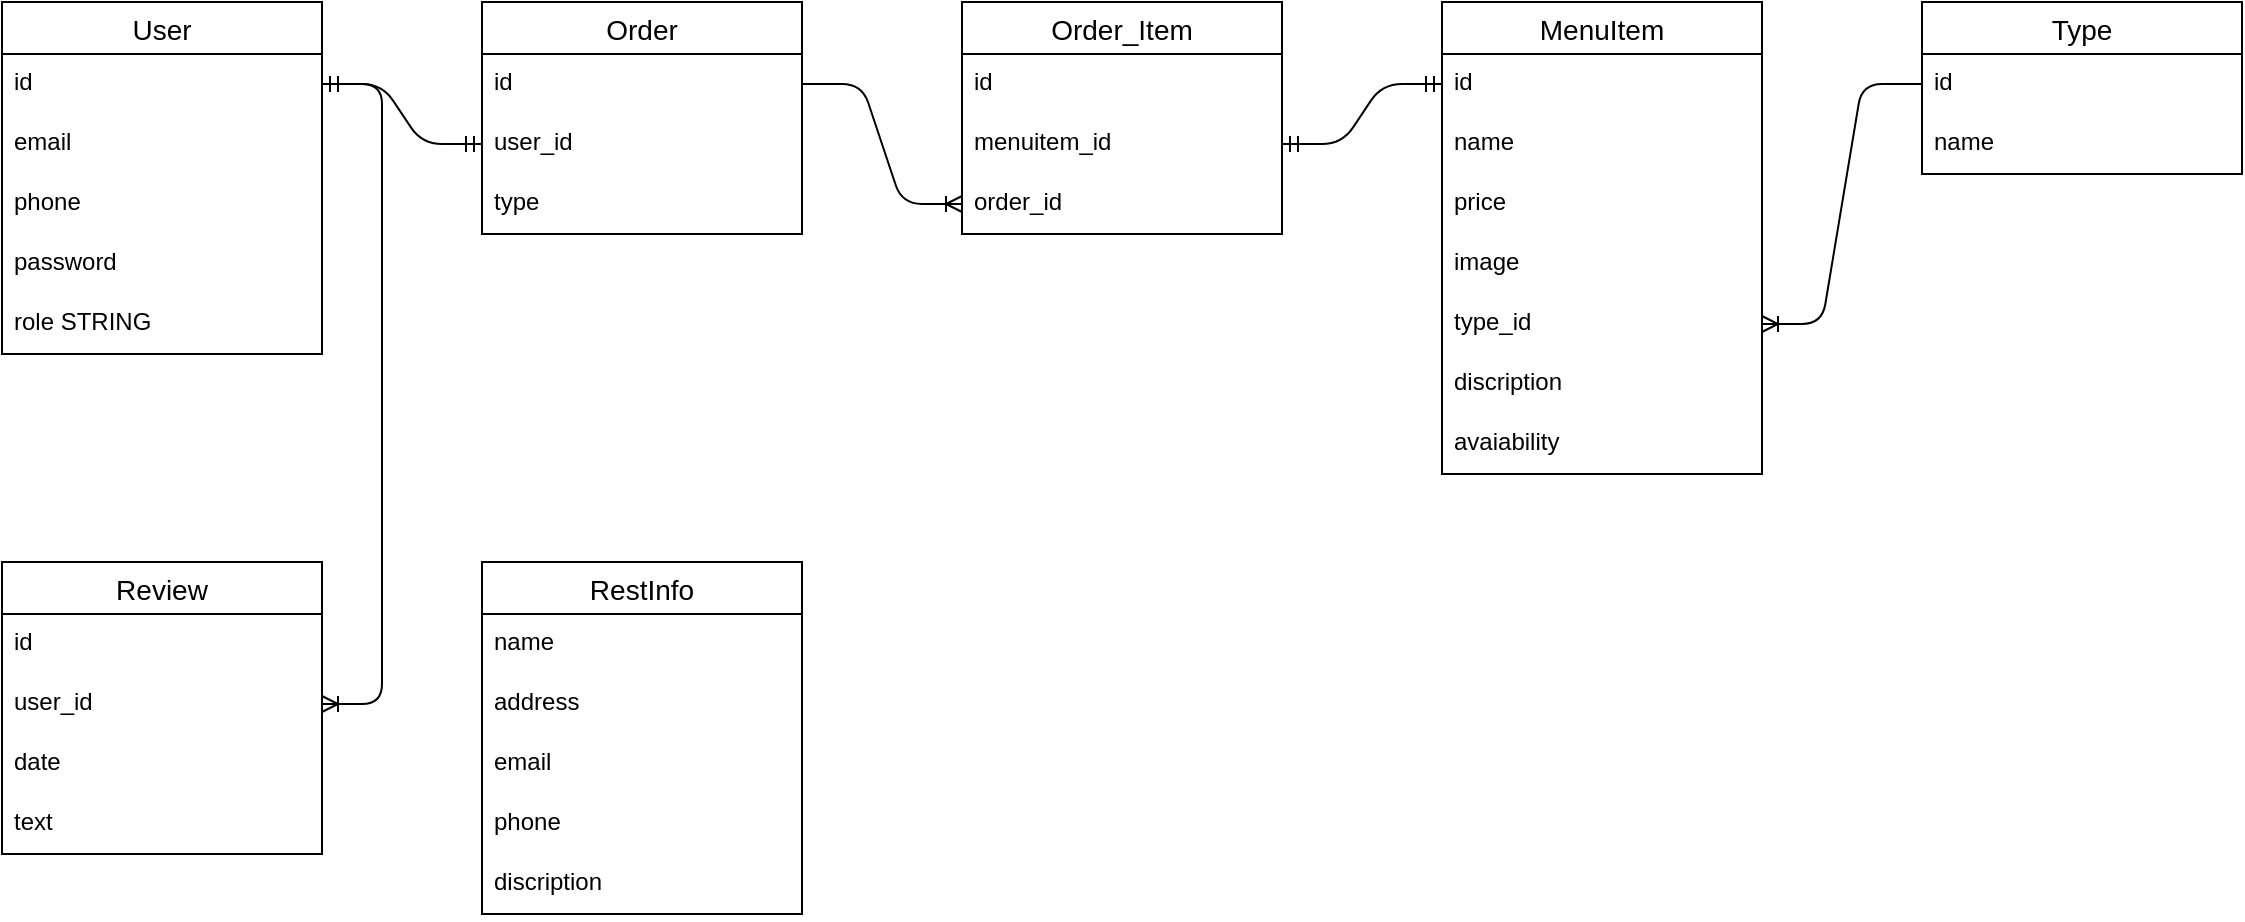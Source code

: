 <mxfile version="24.8.6">
  <diagram name="Страница — 1" id="NRtVFntnfEa564cysrU0">
    <mxGraphModel dx="1666" dy="783" grid="1" gridSize="10" guides="1" tooltips="1" connect="1" arrows="1" fold="1" page="1" pageScale="1" pageWidth="827" pageHeight="1169" math="0" shadow="0">
      <root>
        <mxCell id="0" />
        <mxCell id="1" parent="0" />
        <mxCell id="ebhlyO-fXrHd8MCKbN4H-1" value="User" style="swimlane;fontStyle=0;childLayout=stackLayout;horizontal=1;startSize=26;horizontalStack=0;resizeParent=1;resizeParentMax=0;resizeLast=0;collapsible=1;marginBottom=0;align=center;fontSize=14;" parent="1" vertex="1">
          <mxGeometry x="40" y="40" width="160" height="176" as="geometry" />
        </mxCell>
        <mxCell id="ebhlyO-fXrHd8MCKbN4H-2" value="id" style="text;strokeColor=none;fillColor=none;spacingLeft=4;spacingRight=4;overflow=hidden;rotatable=0;points=[[0,0.5],[1,0.5]];portConstraint=eastwest;fontSize=12;" parent="ebhlyO-fXrHd8MCKbN4H-1" vertex="1">
          <mxGeometry y="26" width="160" height="30" as="geometry" />
        </mxCell>
        <mxCell id="ebhlyO-fXrHd8MCKbN4H-3" value="email" style="text;strokeColor=none;fillColor=none;spacingLeft=4;spacingRight=4;overflow=hidden;rotatable=0;points=[[0,0.5],[1,0.5]];portConstraint=eastwest;fontSize=12;" parent="ebhlyO-fXrHd8MCKbN4H-1" vertex="1">
          <mxGeometry y="56" width="160" height="30" as="geometry" />
        </mxCell>
        <mxCell id="ebhlyO-fXrHd8MCKbN4H-56" value="phone" style="text;strokeColor=none;fillColor=none;spacingLeft=4;spacingRight=4;overflow=hidden;rotatable=0;points=[[0,0.5],[1,0.5]];portConstraint=eastwest;fontSize=12;" parent="ebhlyO-fXrHd8MCKbN4H-1" vertex="1">
          <mxGeometry y="86" width="160" height="30" as="geometry" />
        </mxCell>
        <mxCell id="ebhlyO-fXrHd8MCKbN4H-4" value="password" style="text;strokeColor=none;fillColor=none;spacingLeft=4;spacingRight=4;overflow=hidden;rotatable=0;points=[[0,0.5],[1,0.5]];portConstraint=eastwest;fontSize=12;" parent="ebhlyO-fXrHd8MCKbN4H-1" vertex="1">
          <mxGeometry y="116" width="160" height="30" as="geometry" />
        </mxCell>
        <mxCell id="ebhlyO-fXrHd8MCKbN4H-5" value="role STRING" style="text;strokeColor=none;fillColor=none;spacingLeft=4;spacingRight=4;overflow=hidden;rotatable=0;points=[[0,0.5],[1,0.5]];portConstraint=eastwest;fontSize=12;" parent="ebhlyO-fXrHd8MCKbN4H-1" vertex="1">
          <mxGeometry y="146" width="160" height="30" as="geometry" />
        </mxCell>
        <mxCell id="ebhlyO-fXrHd8MCKbN4H-6" value="Order" style="swimlane;fontStyle=0;childLayout=stackLayout;horizontal=1;startSize=26;horizontalStack=0;resizeParent=1;resizeParentMax=0;resizeLast=0;collapsible=1;marginBottom=0;align=center;fontSize=14;" parent="1" vertex="1">
          <mxGeometry x="280" y="40" width="160" height="116" as="geometry" />
        </mxCell>
        <mxCell id="ebhlyO-fXrHd8MCKbN4H-7" value="id" style="text;strokeColor=none;fillColor=none;spacingLeft=4;spacingRight=4;overflow=hidden;rotatable=0;points=[[0,0.5],[1,0.5]];portConstraint=eastwest;fontSize=12;" parent="ebhlyO-fXrHd8MCKbN4H-6" vertex="1">
          <mxGeometry y="26" width="160" height="30" as="geometry" />
        </mxCell>
        <mxCell id="ebhlyO-fXrHd8MCKbN4H-8" value="user_id" style="text;strokeColor=none;fillColor=none;spacingLeft=4;spacingRight=4;overflow=hidden;rotatable=0;points=[[0,0.5],[1,0.5]];portConstraint=eastwest;fontSize=12;" parent="ebhlyO-fXrHd8MCKbN4H-6" vertex="1">
          <mxGeometry y="56" width="160" height="30" as="geometry" />
        </mxCell>
        <mxCell id="ebhlyO-fXrHd8MCKbN4H-46" value="type" style="text;strokeColor=none;fillColor=none;spacingLeft=4;spacingRight=4;overflow=hidden;rotatable=0;points=[[0,0.5],[1,0.5]];portConstraint=eastwest;fontSize=12;" parent="ebhlyO-fXrHd8MCKbN4H-6" vertex="1">
          <mxGeometry y="86" width="160" height="30" as="geometry" />
        </mxCell>
        <mxCell id="ebhlyO-fXrHd8MCKbN4H-9" value="" style="edgeStyle=entityRelationEdgeStyle;fontSize=12;html=1;endArrow=ERmandOne;startArrow=ERmandOne;entryX=0;entryY=0.5;entryDx=0;entryDy=0;" parent="1" source="ebhlyO-fXrHd8MCKbN4H-2" target="ebhlyO-fXrHd8MCKbN4H-8" edge="1">
          <mxGeometry width="100" height="100" relative="1" as="geometry">
            <mxPoint x="350" y="410" as="sourcePoint" />
            <mxPoint x="450" y="310" as="targetPoint" />
          </mxGeometry>
        </mxCell>
        <mxCell id="ebhlyO-fXrHd8MCKbN4H-10" value="MenuItem" style="swimlane;fontStyle=0;childLayout=stackLayout;horizontal=1;startSize=26;horizontalStack=0;resizeParent=1;resizeParentMax=0;resizeLast=0;collapsible=1;marginBottom=0;align=center;fontSize=14;" parent="1" vertex="1">
          <mxGeometry x="760" y="40" width="160" height="236" as="geometry">
            <mxRectangle x="880" y="140" width="75" height="29" as="alternateBounds" />
          </mxGeometry>
        </mxCell>
        <mxCell id="ebhlyO-fXrHd8MCKbN4H-11" value="id" style="text;strokeColor=none;fillColor=none;spacingLeft=4;spacingRight=4;overflow=hidden;rotatable=0;points=[[0,0.5],[1,0.5]];portConstraint=eastwest;fontSize=12;" parent="ebhlyO-fXrHd8MCKbN4H-10" vertex="1">
          <mxGeometry y="26" width="160" height="30" as="geometry" />
        </mxCell>
        <mxCell id="ebhlyO-fXrHd8MCKbN4H-12" value="name" style="text;strokeColor=none;fillColor=none;spacingLeft=4;spacingRight=4;overflow=hidden;rotatable=0;points=[[0,0.5],[1,0.5]];portConstraint=eastwest;fontSize=12;" parent="ebhlyO-fXrHd8MCKbN4H-10" vertex="1">
          <mxGeometry y="56" width="160" height="30" as="geometry" />
        </mxCell>
        <mxCell id="ebhlyO-fXrHd8MCKbN4H-13" value="price" style="text;strokeColor=none;fillColor=none;spacingLeft=4;spacingRight=4;overflow=hidden;rotatable=0;points=[[0,0.5],[1,0.5]];portConstraint=eastwest;fontSize=12;" parent="ebhlyO-fXrHd8MCKbN4H-10" vertex="1">
          <mxGeometry y="86" width="160" height="30" as="geometry" />
        </mxCell>
        <mxCell id="ebhlyO-fXrHd8MCKbN4H-15" value="image" style="text;strokeColor=none;fillColor=none;spacingLeft=4;spacingRight=4;overflow=hidden;rotatable=0;points=[[0,0.5],[1,0.5]];portConstraint=eastwest;fontSize=12;" parent="ebhlyO-fXrHd8MCKbN4H-10" vertex="1">
          <mxGeometry y="116" width="160" height="30" as="geometry" />
        </mxCell>
        <mxCell id="ebhlyO-fXrHd8MCKbN4H-16" value="type_id" style="text;strokeColor=none;fillColor=none;spacingLeft=4;spacingRight=4;overflow=hidden;rotatable=0;points=[[0,0.5],[1,0.5]];portConstraint=eastwest;fontSize=12;" parent="ebhlyO-fXrHd8MCKbN4H-10" vertex="1">
          <mxGeometry y="146" width="160" height="30" as="geometry" />
        </mxCell>
        <mxCell id="ebhlyO-fXrHd8MCKbN4H-17" value="discription&#xa;" style="text;strokeColor=none;fillColor=none;spacingLeft=4;spacingRight=4;overflow=hidden;rotatable=0;points=[[0,0.5],[1,0.5]];portConstraint=eastwest;fontSize=12;" parent="ebhlyO-fXrHd8MCKbN4H-10" vertex="1">
          <mxGeometry y="176" width="160" height="30" as="geometry" />
        </mxCell>
        <mxCell id="Zo_8NfyJXpr970Nr71Y2-1" value="avaiability" style="text;strokeColor=none;fillColor=none;spacingLeft=4;spacingRight=4;overflow=hidden;rotatable=0;points=[[0,0.5],[1,0.5]];portConstraint=eastwest;fontSize=12;" vertex="1" parent="ebhlyO-fXrHd8MCKbN4H-10">
          <mxGeometry y="206" width="160" height="30" as="geometry" />
        </mxCell>
        <mxCell id="ebhlyO-fXrHd8MCKbN4H-18" value="Type" style="swimlane;fontStyle=0;childLayout=stackLayout;horizontal=1;startSize=26;horizontalStack=0;resizeParent=1;resizeParentMax=0;resizeLast=0;collapsible=1;marginBottom=0;align=center;fontSize=14;" parent="1" vertex="1">
          <mxGeometry x="1000" y="40" width="160" height="86" as="geometry" />
        </mxCell>
        <mxCell id="ebhlyO-fXrHd8MCKbN4H-19" value="id" style="text;strokeColor=none;fillColor=none;spacingLeft=4;spacingRight=4;overflow=hidden;rotatable=0;points=[[0,0.5],[1,0.5]];portConstraint=eastwest;fontSize=12;" parent="ebhlyO-fXrHd8MCKbN4H-18" vertex="1">
          <mxGeometry y="26" width="160" height="30" as="geometry" />
        </mxCell>
        <mxCell id="ebhlyO-fXrHd8MCKbN4H-20" value="name" style="text;strokeColor=none;fillColor=none;spacingLeft=4;spacingRight=4;overflow=hidden;rotatable=0;points=[[0,0.5],[1,0.5]];portConstraint=eastwest;fontSize=12;" parent="ebhlyO-fXrHd8MCKbN4H-18" vertex="1">
          <mxGeometry y="56" width="160" height="30" as="geometry" />
        </mxCell>
        <mxCell id="ebhlyO-fXrHd8MCKbN4H-24" value="" style="edgeStyle=entityRelationEdgeStyle;fontSize=12;html=1;endArrow=ERoneToMany;exitX=0;exitY=0.5;exitDx=0;exitDy=0;entryX=1;entryY=0.5;entryDx=0;entryDy=0;" parent="1" source="ebhlyO-fXrHd8MCKbN4H-19" target="ebhlyO-fXrHd8MCKbN4H-16" edge="1">
          <mxGeometry width="100" height="100" relative="1" as="geometry">
            <mxPoint x="1250" y="390" as="sourcePoint" />
            <mxPoint x="900" y="421" as="targetPoint" />
          </mxGeometry>
        </mxCell>
        <mxCell id="ebhlyO-fXrHd8MCKbN4H-33" value="Order_Item" style="swimlane;fontStyle=0;childLayout=stackLayout;horizontal=1;startSize=26;horizontalStack=0;resizeParent=1;resizeParentMax=0;resizeLast=0;collapsible=1;marginBottom=0;align=center;fontSize=14;" parent="1" vertex="1">
          <mxGeometry x="520" y="40" width="160" height="116" as="geometry" />
        </mxCell>
        <mxCell id="ebhlyO-fXrHd8MCKbN4H-34" value="id" style="text;strokeColor=none;fillColor=none;spacingLeft=4;spacingRight=4;overflow=hidden;rotatable=0;points=[[0,0.5],[1,0.5]];portConstraint=eastwest;fontSize=12;" parent="ebhlyO-fXrHd8MCKbN4H-33" vertex="1">
          <mxGeometry y="26" width="160" height="30" as="geometry" />
        </mxCell>
        <mxCell id="ebhlyO-fXrHd8MCKbN4H-35" value="menuitem_id" style="text;strokeColor=none;fillColor=none;spacingLeft=4;spacingRight=4;overflow=hidden;rotatable=0;points=[[0,0.5],[1,0.5]];portConstraint=eastwest;fontSize=12;" parent="ebhlyO-fXrHd8MCKbN4H-33" vertex="1">
          <mxGeometry y="56" width="160" height="30" as="geometry" />
        </mxCell>
        <mxCell id="ebhlyO-fXrHd8MCKbN4H-36" value="order_id" style="text;strokeColor=none;fillColor=none;spacingLeft=4;spacingRight=4;overflow=hidden;rotatable=0;points=[[0,0.5],[1,0.5]];portConstraint=eastwest;fontSize=12;" parent="ebhlyO-fXrHd8MCKbN4H-33" vertex="1">
          <mxGeometry y="86" width="160" height="30" as="geometry" />
        </mxCell>
        <mxCell id="ebhlyO-fXrHd8MCKbN4H-37" value="" style="edgeStyle=entityRelationEdgeStyle;fontSize=12;html=1;endArrow=ERoneToMany;exitX=1;exitY=0.5;exitDx=0;exitDy=0;entryX=0;entryY=0.5;entryDx=0;entryDy=0;" parent="1" source="ebhlyO-fXrHd8MCKbN4H-7" target="ebhlyO-fXrHd8MCKbN4H-36" edge="1">
          <mxGeometry width="100" height="100" relative="1" as="geometry">
            <mxPoint x="530" y="330" as="sourcePoint" />
            <mxPoint x="630" y="230" as="targetPoint" />
          </mxGeometry>
        </mxCell>
        <mxCell id="ebhlyO-fXrHd8MCKbN4H-38" value="" style="edgeStyle=entityRelationEdgeStyle;fontSize=12;html=1;endArrow=ERmandOne;startArrow=ERmandOne;" parent="1" source="ebhlyO-fXrHd8MCKbN4H-35" target="ebhlyO-fXrHd8MCKbN4H-11" edge="1">
          <mxGeometry width="100" height="100" relative="1" as="geometry">
            <mxPoint x="830" y="310" as="sourcePoint" />
            <mxPoint x="880" y="210" as="targetPoint" />
          </mxGeometry>
        </mxCell>
        <mxCell id="ebhlyO-fXrHd8MCKbN4H-39" value="Review" style="swimlane;fontStyle=0;childLayout=stackLayout;horizontal=1;startSize=26;horizontalStack=0;resizeParent=1;resizeParentMax=0;resizeLast=0;collapsible=1;marginBottom=0;align=center;fontSize=14;" parent="1" vertex="1">
          <mxGeometry x="40" y="320" width="160" height="146" as="geometry" />
        </mxCell>
        <mxCell id="ebhlyO-fXrHd8MCKbN4H-40" value="id" style="text;strokeColor=none;fillColor=none;spacingLeft=4;spacingRight=4;overflow=hidden;rotatable=0;points=[[0,0.5],[1,0.5]];portConstraint=eastwest;fontSize=12;" parent="ebhlyO-fXrHd8MCKbN4H-39" vertex="1">
          <mxGeometry y="26" width="160" height="30" as="geometry" />
        </mxCell>
        <mxCell id="ebhlyO-fXrHd8MCKbN4H-41" value="user_id" style="text;strokeColor=none;fillColor=none;spacingLeft=4;spacingRight=4;overflow=hidden;rotatable=0;points=[[0,0.5],[1,0.5]];portConstraint=eastwest;fontSize=12;" parent="ebhlyO-fXrHd8MCKbN4H-39" vertex="1">
          <mxGeometry y="56" width="160" height="30" as="geometry" />
        </mxCell>
        <mxCell id="ebhlyO-fXrHd8MCKbN4H-43" value="date" style="text;strokeColor=none;fillColor=none;spacingLeft=4;spacingRight=4;overflow=hidden;rotatable=0;points=[[0,0.5],[1,0.5]];portConstraint=eastwest;fontSize=12;" parent="ebhlyO-fXrHd8MCKbN4H-39" vertex="1">
          <mxGeometry y="86" width="160" height="30" as="geometry" />
        </mxCell>
        <mxCell id="ebhlyO-fXrHd8MCKbN4H-62" value="text" style="text;strokeColor=none;fillColor=none;spacingLeft=4;spacingRight=4;overflow=hidden;rotatable=0;points=[[0,0.5],[1,0.5]];portConstraint=eastwest;fontSize=12;" parent="ebhlyO-fXrHd8MCKbN4H-39" vertex="1">
          <mxGeometry y="116" width="160" height="30" as="geometry" />
        </mxCell>
        <mxCell id="ebhlyO-fXrHd8MCKbN4H-51" value="RestInfo" style="swimlane;fontStyle=0;childLayout=stackLayout;horizontal=1;startSize=26;horizontalStack=0;resizeParent=1;resizeParentMax=0;resizeLast=0;collapsible=1;marginBottom=0;align=center;fontSize=14;" parent="1" vertex="1">
          <mxGeometry x="280" y="320" width="160" height="176" as="geometry" />
        </mxCell>
        <mxCell id="ebhlyO-fXrHd8MCKbN4H-52" value="name" style="text;strokeColor=none;fillColor=none;spacingLeft=4;spacingRight=4;overflow=hidden;rotatable=0;points=[[0,0.5],[1,0.5]];portConstraint=eastwest;fontSize=12;whiteSpace=wrap;html=1;" parent="ebhlyO-fXrHd8MCKbN4H-51" vertex="1">
          <mxGeometry y="26" width="160" height="30" as="geometry" />
        </mxCell>
        <mxCell id="ebhlyO-fXrHd8MCKbN4H-53" value="address" style="text;strokeColor=none;fillColor=none;spacingLeft=4;spacingRight=4;overflow=hidden;rotatable=0;points=[[0,0.5],[1,0.5]];portConstraint=eastwest;fontSize=12;whiteSpace=wrap;html=1;" parent="ebhlyO-fXrHd8MCKbN4H-51" vertex="1">
          <mxGeometry y="56" width="160" height="30" as="geometry" />
        </mxCell>
        <mxCell id="ebhlyO-fXrHd8MCKbN4H-57" value="email" style="text;strokeColor=none;fillColor=none;spacingLeft=4;spacingRight=4;overflow=hidden;rotatable=0;points=[[0,0.5],[1,0.5]];portConstraint=eastwest;fontSize=12;" parent="ebhlyO-fXrHd8MCKbN4H-51" vertex="1">
          <mxGeometry y="86" width="160" height="30" as="geometry" />
        </mxCell>
        <mxCell id="ebhlyO-fXrHd8MCKbN4H-54" value="phone" style="text;strokeColor=none;fillColor=none;spacingLeft=4;spacingRight=4;overflow=hidden;rotatable=0;points=[[0,0.5],[1,0.5]];portConstraint=eastwest;fontSize=12;whiteSpace=wrap;html=1;" parent="ebhlyO-fXrHd8MCKbN4H-51" vertex="1">
          <mxGeometry y="116" width="160" height="30" as="geometry" />
        </mxCell>
        <mxCell id="ebhlyO-fXrHd8MCKbN4H-58" value="discription" style="text;strokeColor=none;fillColor=none;spacingLeft=4;spacingRight=4;overflow=hidden;rotatable=0;points=[[0,0.5],[1,0.5]];portConstraint=eastwest;fontSize=12;" parent="ebhlyO-fXrHd8MCKbN4H-51" vertex="1">
          <mxGeometry y="146" width="160" height="30" as="geometry" />
        </mxCell>
        <mxCell id="ebhlyO-fXrHd8MCKbN4H-61" value="" style="edgeStyle=entityRelationEdgeStyle;fontSize=12;html=1;endArrow=ERoneToMany;exitX=1;exitY=0.5;exitDx=0;exitDy=0;" parent="1" source="ebhlyO-fXrHd8MCKbN4H-2" target="ebhlyO-fXrHd8MCKbN4H-41" edge="1">
          <mxGeometry width="100" height="100" relative="1" as="geometry">
            <mxPoint x="280" y="220" as="sourcePoint" />
            <mxPoint x="370" y="350" as="targetPoint" />
          </mxGeometry>
        </mxCell>
      </root>
    </mxGraphModel>
  </diagram>
</mxfile>
